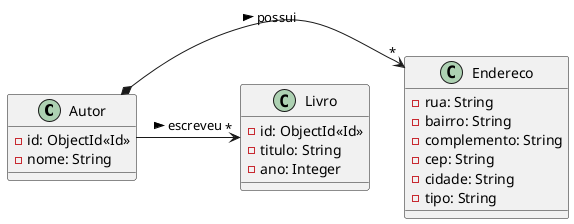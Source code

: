 @startuml model
class Autor {
    -id: ObjectId<<Id>>
    -nome: String
}
class Endereco {
    -rua: String
    -bairro: String
    -complemento: String
    -cep: String
    -cidade: String
    -tipo: String
}
class Livro {
    -id: ObjectId<<Id>>
    -titulo: String
    -ano: Integer
}
Autor *-> "*" Endereco : possui >
Autor -> "*" Livro : escreveu >
@enduml